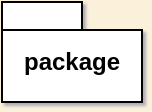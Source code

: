 <mxfile version="27.0.9">
  <diagram name="Página-1" id="_NwSEh1HQDwefZQHA5ND">
    <mxGraphModel dx="858" dy="643" grid="1" gridSize="10" guides="1" tooltips="1" connect="1" arrows="1" fold="1" page="1" pageScale="1" pageWidth="1200" pageHeight="1920" background="light-dark(#fbf0da, #332100)" math="0" shadow="1">
      <root>
        <mxCell id="0" />
        <mxCell id="1" parent="0" />
        <mxCell id="fO2kNEYsSs12jAd4TVsd-7" value="package" style="shape=folder;fontStyle=1;spacingTop=10;tabWidth=40;tabHeight=14;tabPosition=left;html=1;whiteSpace=wrap;" vertex="1" parent="1">
          <mxGeometry x="540" y="270" width="70" height="50" as="geometry" />
        </mxCell>
      </root>
    </mxGraphModel>
  </diagram>
</mxfile>
